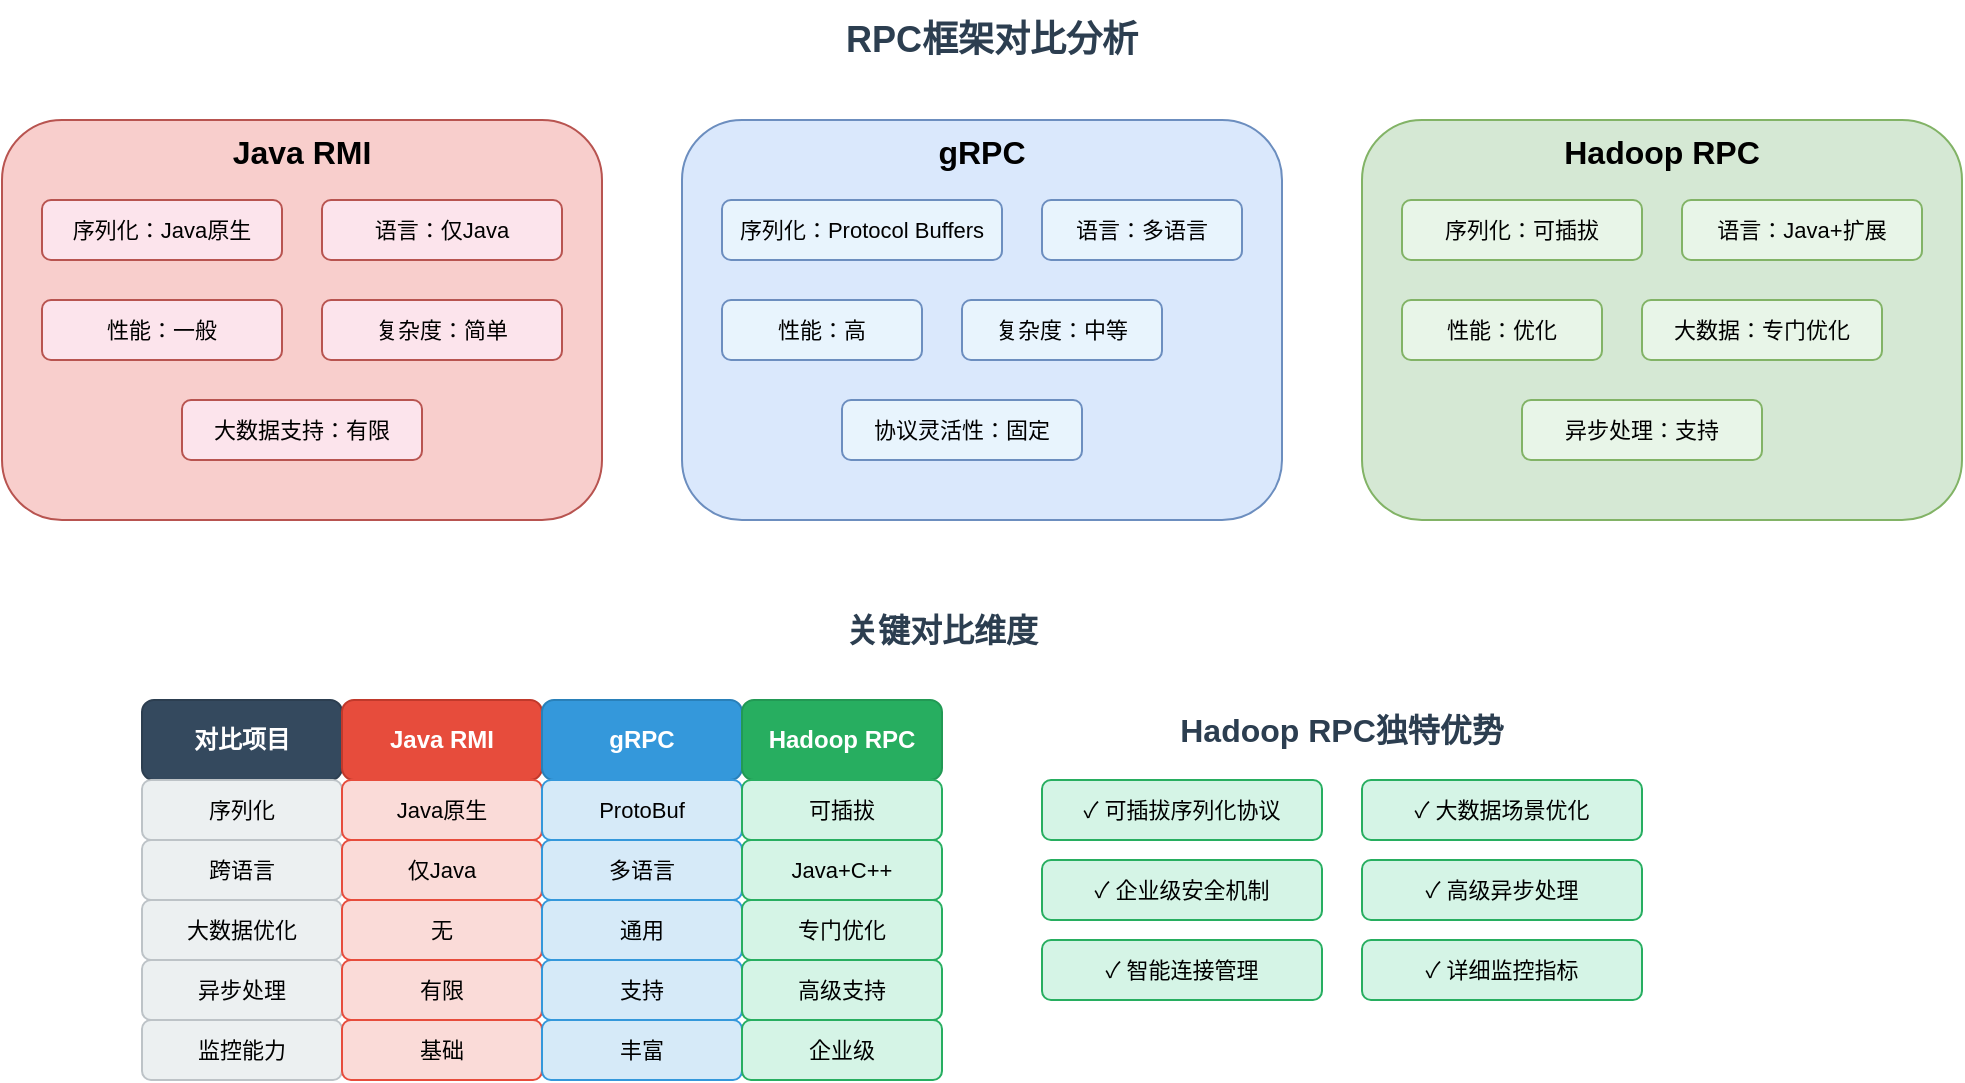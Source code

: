 <mxfile version="21.6.5" type="device">
  <diagram name="RPC框架对比" id="rpc-framework-comparison">
    <mxGraphModel dx="1422" dy="794" grid="1" gridSize="10" guides="1" tooltips="1" connect="1" arrows="1" fold="1" page="1" pageScale="1" pageWidth="1169" pageHeight="827" math="0" shadow="0">
      <root>
        <mxCell id="0" />
        <mxCell id="1" parent="0" />
        
        <!-- 标题 -->
        <mxCell id="title" value="RPC框架对比分析" style="text;html=1;strokeColor=none;fillColor=none;align=center;verticalAlign=middle;whiteSpace=wrap;rounded=0;fontSize=18;fontStyle=1;fontColor=#2c3e50;" vertex="1" parent="1">
          <mxGeometry x="450" y="20" width="250" height="40" as="geometry" />
        </mxCell>
        
        <!-- Java RMI -->
        <mxCell id="rmi-section" value="Java RMI" style="rounded=1;whiteSpace=wrap;html=1;fillColor=#f8cecc;strokeColor=#b85450;fontSize=16;fontStyle=1;verticalAlign=top;" vertex="1" parent="1">
          <mxGeometry x="80" y="80" width="300" height="200" as="geometry" />
        </mxCell>
        
        <!-- RMI特点 -->
        <mxCell id="rmi-serialization" value="序列化：Java原生" style="rounded=1;whiteSpace=wrap;html=1;fillColor=#fce4ec;strokeColor=#b85450;fontSize=11;" vertex="1" parent="1">
          <mxGeometry x="100" y="120" width="120" height="30" as="geometry" />
        </mxCell>
        
        <mxCell id="rmi-language" value="语言：仅Java" style="rounded=1;whiteSpace=wrap;html=1;fillColor=#fce4ec;strokeColor=#b85450;fontSize=11;" vertex="1" parent="1">
          <mxGeometry x="240" y="120" width="120" height="30" as="geometry" />
        </mxCell>
        
        <mxCell id="rmi-performance" value="性能：一般" style="rounded=1;whiteSpace=wrap;html=1;fillColor=#fce4ec;strokeColor=#b85450;fontSize=11;" vertex="1" parent="1">
          <mxGeometry x="100" y="170" width="120" height="30" as="geometry" />
        </mxCell>
        
        <mxCell id="rmi-complexity" value="复杂度：简单" style="rounded=1;whiteSpace=wrap;html=1;fillColor=#fce4ec;strokeColor=#b85450;fontSize=11;" vertex="1" parent="1">
          <mxGeometry x="240" y="170" width="120" height="30" as="geometry" />
        </mxCell>
        
        <mxCell id="rmi-bigdata" value="大数据支持：有限" style="rounded=1;whiteSpace=wrap;html=1;fillColor=#fce4ec;strokeColor=#b85450;fontSize=11;" vertex="1" parent="1">
          <mxGeometry x="170" y="220" width="120" height="30" as="geometry" />
        </mxCell>
        
        <!-- gRPC -->
        <mxCell id="grpc-section" value="gRPC" style="rounded=1;whiteSpace=wrap;html=1;fillColor=#dae8fc;strokeColor=#6c8ebf;fontSize=16;fontStyle=1;verticalAlign=top;" vertex="1" parent="1">
          <mxGeometry x="420" y="80" width="300" height="200" as="geometry" />
        </mxCell>
        
        <!-- gRPC特点 -->
        <mxCell id="grpc-serialization" value="序列化：Protocol Buffers" style="rounded=1;whiteSpace=wrap;html=1;fillColor=#e8f4fd;strokeColor=#6c8ebf;fontSize=11;" vertex="1" parent="1">
          <mxGeometry x="440" y="120" width="140" height="30" as="geometry" />
        </mxCell>
        
        <mxCell id="grpc-language" value="语言：多语言" style="rounded=1;whiteSpace=wrap;html=1;fillColor=#e8f4fd;strokeColor=#6c8ebf;fontSize=11;" vertex="1" parent="1">
          <mxGeometry x="600" y="120" width="100" height="30" as="geometry" />
        </mxCell>
        
        <mxCell id="grpc-performance" value="性能：高" style="rounded=1;whiteSpace=wrap;html=1;fillColor=#e8f4fd;strokeColor=#6c8ebf;fontSize=11;" vertex="1" parent="1">
          <mxGeometry x="440" y="170" width="100" height="30" as="geometry" />
        </mxCell>
        
        <mxCell id="grpc-complexity" value="复杂度：中等" style="rounded=1;whiteSpace=wrap;html=1;fillColor=#e8f4fd;strokeColor=#6c8ebf;fontSize=11;" vertex="1" parent="1">
          <mxGeometry x="560" y="170" width="100" height="30" as="geometry" />
        </mxCell>
        
        <mxCell id="grpc-flexibility" value="协议灵活性：固定" style="rounded=1;whiteSpace=wrap;html=1;fillColor=#e8f4fd;strokeColor=#6c8ebf;fontSize=11;" vertex="1" parent="1">
          <mxGeometry x="500" y="220" width="120" height="30" as="geometry" />
        </mxCell>
        
        <!-- Hadoop RPC -->
        <mxCell id="hadoop-section" value="Hadoop RPC" style="rounded=1;whiteSpace=wrap;html=1;fillColor=#d5e8d4;strokeColor=#82b366;fontSize=16;fontStyle=1;verticalAlign=top;" vertex="1" parent="1">
          <mxGeometry x="760" y="80" width="300" height="200" as="geometry" />
        </mxCell>
        
        <!-- Hadoop RPC特点 -->
        <mxCell id="hadoop-serialization" value="序列化：可插拔" style="rounded=1;whiteSpace=wrap;html=1;fillColor=#e8f5e8;strokeColor=#82b366;fontSize=11;" vertex="1" parent="1">
          <mxGeometry x="780" y="120" width="120" height="30" as="geometry" />
        </mxCell>
        
        <mxCell id="hadoop-language" value="语言：Java+扩展" style="rounded=1;whiteSpace=wrap;html=1;fillColor=#e8f5e8;strokeColor=#82b366;fontSize=11;" vertex="1" parent="1">
          <mxGeometry x="920" y="120" width="120" height="30" as="geometry" />
        </mxCell>
        
        <mxCell id="hadoop-performance" value="性能：优化" style="rounded=1;whiteSpace=wrap;html=1;fillColor=#e8f5e8;strokeColor=#82b366;fontSize=11;" vertex="1" parent="1">
          <mxGeometry x="780" y="170" width="100" height="30" as="geometry" />
        </mxCell>
        
        <mxCell id="hadoop-bigdata" value="大数据：专门优化" style="rounded=1;whiteSpace=wrap;html=1;fillColor=#e8f5e8;strokeColor=#82b366;fontSize=11;" vertex="1" parent="1">
          <mxGeometry x="900" y="170" width="120" height="30" as="geometry" />
        </mxCell>
        
        <mxCell id="hadoop-async" value="异步处理：支持" style="rounded=1;whiteSpace=wrap;html=1;fillColor=#e8f5e8;strokeColor=#82b366;fontSize=11;" vertex="1" parent="1">
          <mxGeometry x="840" y="220" width="120" height="30" as="geometry" />
        </mxCell>
        
        <!-- 对比维度 -->
        <mxCell id="comparison-title" value="关键对比维度" style="text;html=1;strokeColor=none;fillColor=none;align=center;verticalAlign=middle;whiteSpace=wrap;rounded=0;fontSize=16;fontStyle=1;fontColor=#2c3e50;" vertex="1" parent="1">
          <mxGeometry x="450" y="320" width="200" height="30" as="geometry" />
        </mxCell>
        
        <!-- 对比表格 -->
        <mxCell id="table-header" value="对比项目" style="rounded=1;whiteSpace=wrap;html=1;fillColor=#34495e;strokeColor=#2c3e50;fontSize=12;fontStyle=1;fontColor=#ffffff;" vertex="1" parent="1">
          <mxGeometry x="150" y="370" width="100" height="40" as="geometry" />
        </mxCell>
        
        <mxCell id="table-rmi" value="Java RMI" style="rounded=1;whiteSpace=wrap;html=1;fillColor=#e74c3c;strokeColor=#c0392b;fontSize=12;fontStyle=1;fontColor=#ffffff;" vertex="1" parent="1">
          <mxGeometry x="250" y="370" width="100" height="40" as="geometry" />
        </mxCell>
        
        <mxCell id="table-grpc" value="gRPC" style="rounded=1;whiteSpace=wrap;html=1;fillColor=#3498db;strokeColor=#2980b9;fontSize=12;fontStyle=1;fontColor=#ffffff;" vertex="1" parent="1">
          <mxGeometry x="350" y="370" width="100" height="40" as="geometry" />
        </mxCell>
        
        <mxCell id="table-hadoop" value="Hadoop RPC" style="rounded=1;whiteSpace=wrap;html=1;fillColor=#27ae60;strokeColor=#229954;fontSize=12;fontStyle=1;fontColor=#ffffff;" vertex="1" parent="1">
          <mxGeometry x="450" y="370" width="100" height="40" as="geometry" />
        </mxCell>
        
        <!-- 序列化行 -->
        <mxCell id="row1-label" value="序列化" style="rounded=1;whiteSpace=wrap;html=1;fillColor=#ecf0f1;strokeColor=#bdc3c7;fontSize=11;" vertex="1" parent="1">
          <mxGeometry x="150" y="410" width="100" height="30" as="geometry" />
        </mxCell>
        
        <mxCell id="row1-rmi" value="Java原生" style="rounded=1;whiteSpace=wrap;html=1;fillColor=#fadbd8;strokeColor=#e74c3c;fontSize=11;" vertex="1" parent="1">
          <mxGeometry x="250" y="410" width="100" height="30" as="geometry" />
        </mxCell>
        
        <mxCell id="row1-grpc" value="ProtoBuf" style="rounded=1;whiteSpace=wrap;html=1;fillColor=#d6eaf8;strokeColor=#3498db;fontSize=11;" vertex="1" parent="1">
          <mxGeometry x="350" y="410" width="100" height="30" as="geometry" />
        </mxCell>
        
        <mxCell id="row1-hadoop" value="可插拔" style="rounded=1;whiteSpace=wrap;html=1;fillColor=#d5f4e6;strokeColor=#27ae60;fontSize=11;" vertex="1" parent="1">
          <mxGeometry x="450" y="410" width="100" height="30" as="geometry" />
        </mxCell>
        
        <!-- 跨语言行 -->
        <mxCell id="row2-label" value="跨语言" style="rounded=1;whiteSpace=wrap;html=1;fillColor=#ecf0f1;strokeColor=#bdc3c7;fontSize=11;" vertex="1" parent="1">
          <mxGeometry x="150" y="440" width="100" height="30" as="geometry" />
        </mxCell>
        
        <mxCell id="row2-rmi" value="仅Java" style="rounded=1;whiteSpace=wrap;html=1;fillColor=#fadbd8;strokeColor=#e74c3c;fontSize=11;" vertex="1" parent="1">
          <mxGeometry x="250" y="440" width="100" height="30" as="geometry" />
        </mxCell>
        
        <mxCell id="row2-grpc" value="多语言" style="rounded=1;whiteSpace=wrap;html=1;fillColor=#d6eaf8;strokeColor=#3498db;fontSize=11;" vertex="1" parent="1">
          <mxGeometry x="350" y="440" width="100" height="30" as="geometry" />
        </mxCell>
        
        <mxCell id="row2-hadoop" value="Java+C++" style="rounded=1;whiteSpace=wrap;html=1;fillColor=#d5f4e6;strokeColor=#27ae60;fontSize=11;" vertex="1" parent="1">
          <mxGeometry x="450" y="440" width="100" height="30" as="geometry" />
        </mxCell>
        
        <!-- 大数据优化行 -->
        <mxCell id="row3-label" value="大数据优化" style="rounded=1;whiteSpace=wrap;html=1;fillColor=#ecf0f1;strokeColor=#bdc3c7;fontSize=11;" vertex="1" parent="1">
          <mxGeometry x="150" y="470" width="100" height="30" as="geometry" />
        </mxCell>
        
        <mxCell id="row3-rmi" value="无" style="rounded=1;whiteSpace=wrap;html=1;fillColor=#fadbd8;strokeColor=#e74c3c;fontSize=11;" vertex="1" parent="1">
          <mxGeometry x="250" y="470" width="100" height="30" as="geometry" />
        </mxCell>
        
        <mxCell id="row3-grpc" value="通用" style="rounded=1;whiteSpace=wrap;html=1;fillColor=#d6eaf8;strokeColor=#3498db;fontSize=11;" vertex="1" parent="1">
          <mxGeometry x="350" y="470" width="100" height="30" as="geometry" />
        </mxCell>
        
        <mxCell id="row3-hadoop" value="专门优化" style="rounded=1;whiteSpace=wrap;html=1;fillColor=#d5f4e6;strokeColor=#27ae60;fontSize=11;" vertex="1" parent="1">
          <mxGeometry x="450" y="470" width="100" height="30" as="geometry" />
        </mxCell>
        
        <!-- 异步处理行 -->
        <mxCell id="row4-label" value="异步处理" style="rounded=1;whiteSpace=wrap;html=1;fillColor=#ecf0f1;strokeColor=#bdc3c7;fontSize=11;" vertex="1" parent="1">
          <mxGeometry x="150" y="500" width="100" height="30" as="geometry" />
        </mxCell>
        
        <mxCell id="row4-rmi" value="有限" style="rounded=1;whiteSpace=wrap;html=1;fillColor=#fadbd8;strokeColor=#e74c3c;fontSize=11;" vertex="1" parent="1">
          <mxGeometry x="250" y="500" width="100" height="30" as="geometry" />
        </mxCell>
        
        <mxCell id="row4-grpc" value="支持" style="rounded=1;whiteSpace=wrap;html=1;fillColor=#d6eaf8;strokeColor=#3498db;fontSize=11;" vertex="1" parent="1">
          <mxGeometry x="350" y="500" width="100" height="30" as="geometry" />
        </mxCell>
        
        <mxCell id="row4-hadoop" value="高级支持" style="rounded=1;whiteSpace=wrap;html=1;fillColor=#d5f4e6;strokeColor=#27ae60;fontSize=11;" vertex="1" parent="1">
          <mxGeometry x="450" y="500" width="100" height="30" as="geometry" />
        </mxCell>
        
        <!-- 监控能力行 -->
        <mxCell id="row5-label" value="监控能力" style="rounded=1;whiteSpace=wrap;html=1;fillColor=#ecf0f1;strokeColor=#bdc3c7;fontSize=11;" vertex="1" parent="1">
          <mxGeometry x="150" y="530" width="100" height="30" as="geometry" />
        </mxCell>
        
        <mxCell id="row5-rmi" value="基础" style="rounded=1;whiteSpace=wrap;html=1;fillColor=#fadbd8;strokeColor=#e74c3c;fontSize=11;" vertex="1" parent="1">
          <mxGeometry x="250" y="530" width="100" height="30" as="geometry" />
        </mxCell>
        
        <mxCell id="row5-grpc" value="丰富" style="rounded=1;whiteSpace=wrap;html=1;fillColor=#d6eaf8;strokeColor=#3498db;fontSize=11;" vertex="1" parent="1">
          <mxGeometry x="350" y="530" width="100" height="30" as="geometry" />
        </mxCell>
        
        <mxCell id="row5-hadoop" value="企业级" style="rounded=1;whiteSpace=wrap;html=1;fillColor=#d5f4e6;strokeColor=#27ae60;fontSize=11;" vertex="1" parent="1">
          <mxGeometry x="450" y="530" width="100" height="30" as="geometry" />
        </mxCell>
        
        <!-- Hadoop RPC优势总结 -->
        <mxCell id="advantages-title" value="Hadoop RPC独特优势" style="text;html=1;strokeColor=none;fillColor=none;align=center;verticalAlign=middle;whiteSpace=wrap;rounded=0;fontSize=16;fontStyle=1;fontColor=#2c3e50;" vertex="1" parent="1">
          <mxGeometry x="650" y="370" width="200" height="30" as="geometry" />
        </mxCell>
        
        <mxCell id="adv1" value="✓ 可插拔序列化协议" style="rounded=1;whiteSpace=wrap;html=1;fillColor=#d5f4e6;strokeColor=#27ae60;fontSize=11;" vertex="1" parent="1">
          <mxGeometry x="600" y="410" width="140" height="30" as="geometry" />
        </mxCell>
        
        <mxCell id="adv2" value="✓ 大数据场景优化" style="rounded=1;whiteSpace=wrap;html=1;fillColor=#d5f4e6;strokeColor=#27ae60;fontSize=11;" vertex="1" parent="1">
          <mxGeometry x="760" y="410" width="140" height="30" as="geometry" />
        </mxCell>
        
        <mxCell id="adv3" value="✓ 企业级安全机制" style="rounded=1;whiteSpace=wrap;html=1;fillColor=#d5f4e6;strokeColor=#27ae60;fontSize=11;" vertex="1" parent="1">
          <mxGeometry x="600" y="450" width="140" height="30" as="geometry" />
        </mxCell>
        
        <mxCell id="adv4" value="✓ 高级异步处理" style="rounded=1;whiteSpace=wrap;html=1;fillColor=#d5f4e6;strokeColor=#27ae60;fontSize=11;" vertex="1" parent="1">
          <mxGeometry x="760" y="450" width="140" height="30" as="geometry" />
        </mxCell>
        
        <mxCell id="adv5" value="✓ 智能连接管理" style="rounded=1;whiteSpace=wrap;html=1;fillColor=#d5f4e6;strokeColor=#27ae60;fontSize=11;" vertex="1" parent="1">
          <mxGeometry x="600" y="490" width="140" height="30" as="geometry" />
        </mxCell>
        
        <mxCell id="adv6" value="✓ 详细监控指标" style="rounded=1;whiteSpace=wrap;html=1;fillColor=#d5f4e6;strokeColor=#27ae60;fontSize=11;" vertex="1" parent="1">
          <mxGeometry x="760" y="490" width="140" height="30" as="geometry" />
        </mxCell>
        
      </root>
    </mxGraphModel>
  </diagram>
</mxfile>
